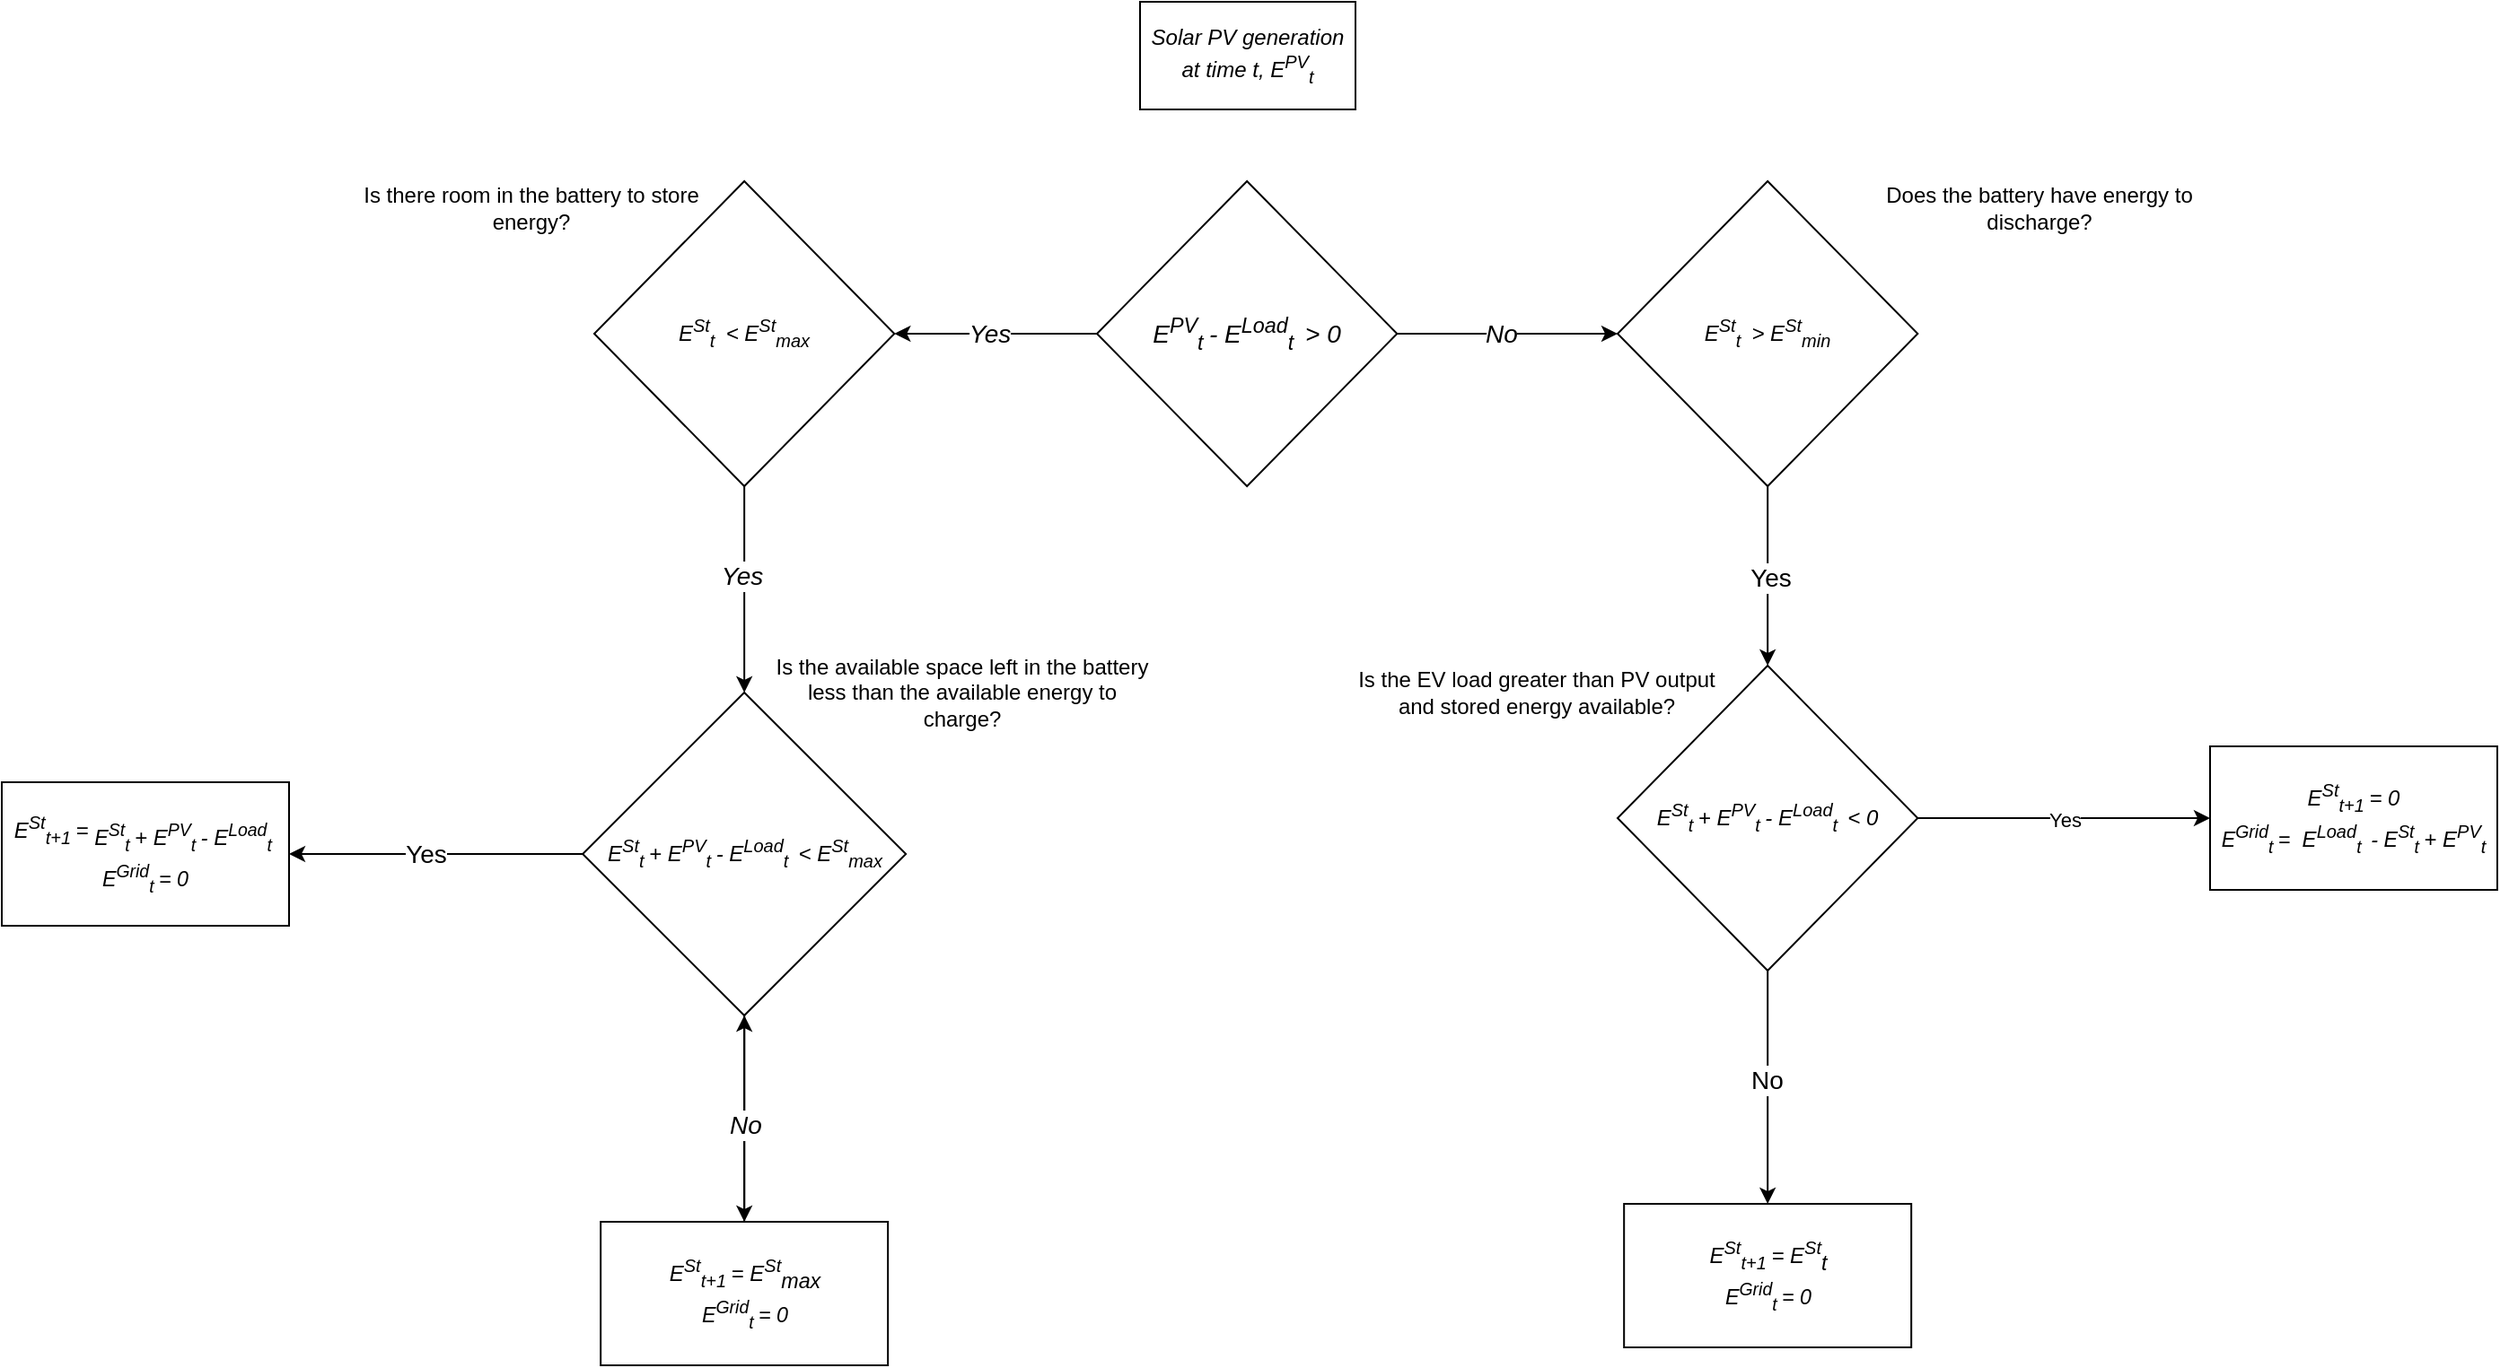 <mxfile version="21.6.5" type="github">
  <diagram name="Page-1" id="HNknkX7AArUWihxTNY1w">
    <mxGraphModel dx="1622" dy="543" grid="1" gridSize="10" guides="1" tooltips="1" connect="1" arrows="1" fold="1" page="1" pageScale="1" pageWidth="827" pageHeight="1169" math="0" shadow="0">
      <root>
        <mxCell id="0" />
        <mxCell id="1" parent="0" />
        <mxCell id="2dAe46BwtuLTPcBG57BH-3" value="Solar PV generation at time &lt;span&gt;t&lt;/span&gt;, E&lt;sup&gt;PV&lt;/sup&gt;&lt;sub&gt;t&lt;/sub&gt;" style="rounded=0;whiteSpace=wrap;html=1;fontStyle=2" parent="1" vertex="1">
          <mxGeometry x="354" y="110" width="120" height="60" as="geometry" />
        </mxCell>
        <mxCell id="2dAe46BwtuLTPcBG57BH-10" style="edgeStyle=orthogonalEdgeStyle;rounded=0;orthogonalLoop=1;jettySize=auto;html=1;fontStyle=2" parent="1" source="2dAe46BwtuLTPcBG57BH-7" target="2dAe46BwtuLTPcBG57BH-9" edge="1">
          <mxGeometry relative="1" as="geometry" />
        </mxCell>
        <mxCell id="2dAe46BwtuLTPcBG57BH-11" value="&lt;font style=&quot;font-size: 14px;&quot;&gt;Yes&lt;/font&gt;" style="edgeLabel;html=1;align=center;verticalAlign=middle;resizable=0;points=[];fontStyle=2" parent="2dAe46BwtuLTPcBG57BH-10" vertex="1" connectable="0">
          <mxGeometry x="0.3" y="1" relative="1" as="geometry">
            <mxPoint x="13" y="-1" as="offset" />
          </mxGeometry>
        </mxCell>
        <mxCell id="2dAe46BwtuLTPcBG57BH-13" style="edgeStyle=orthogonalEdgeStyle;rounded=0;orthogonalLoop=1;jettySize=auto;html=1;fontStyle=2" parent="1" source="2dAe46BwtuLTPcBG57BH-7" target="2dAe46BwtuLTPcBG57BH-12" edge="1">
          <mxGeometry relative="1" as="geometry" />
        </mxCell>
        <mxCell id="2dAe46BwtuLTPcBG57BH-15" value="&lt;font style=&quot;font-size: 14px;&quot;&gt;No&lt;/font&gt;" style="edgeLabel;html=1;align=center;verticalAlign=middle;resizable=0;points=[];fontStyle=2" parent="2dAe46BwtuLTPcBG57BH-13" vertex="1" connectable="0">
          <mxGeometry x="-0.054" y="-2" relative="1" as="geometry">
            <mxPoint y="-2" as="offset" />
          </mxGeometry>
        </mxCell>
        <mxCell id="2dAe46BwtuLTPcBG57BH-7" value="&lt;font style=&quot;font-size: 14px;&quot;&gt;E&lt;sup style=&quot;border-color: var(--border-color);&quot;&gt;PV&lt;/sup&gt;&lt;sub style=&quot;border-color: var(--border-color);&quot;&gt;t &lt;/sub&gt;&lt;span style=&quot;border-color: var(--border-color);&quot;&gt;-&amp;nbsp;&lt;/span&gt;E&lt;span style=&quot;border-color: var(--border-color);&quot;&gt;&lt;sup&gt;Load&lt;/sup&gt;&lt;/span&gt;&lt;sub style=&quot;border-color: var(--border-color);&quot;&gt;t &amp;nbsp;&lt;/sub&gt;&lt;span style=&quot;border-color: var(--border-color);&quot;&gt;&amp;gt; 0&lt;/span&gt;&lt;/font&gt;" style="rhombus;whiteSpace=wrap;html=1;fontStyle=2" parent="1" vertex="1">
          <mxGeometry x="330" y="210" width="167.17" height="170" as="geometry" />
        </mxCell>
        <mxCell id="2dAe46BwtuLTPcBG57BH-16" style="edgeStyle=orthogonalEdgeStyle;rounded=0;orthogonalLoop=1;jettySize=auto;html=1;entryX=0.5;entryY=0;entryDx=0;entryDy=0;fontStyle=2" parent="1" source="2dAe46BwtuLTPcBG57BH-9" target="2dAe46BwtuLTPcBG57BH-26" edge="1">
          <mxGeometry relative="1" as="geometry">
            <mxPoint x="133.59" y="545" as="targetPoint" />
          </mxGeometry>
        </mxCell>
        <mxCell id="2dAe46BwtuLTPcBG57BH-17" value="Yes" style="edgeLabel;html=1;align=center;verticalAlign=middle;resizable=0;points=[];fontSize=14;fontStyle=2" parent="2dAe46BwtuLTPcBG57BH-16" vertex="1" connectable="0">
          <mxGeometry x="-0.141" y="-2" relative="1" as="geometry">
            <mxPoint as="offset" />
          </mxGeometry>
        </mxCell>
        <mxCell id="2dAe46BwtuLTPcBG57BH-9" value="E&lt;sup style=&quot;border-color: var(--border-color);&quot;&gt;St&lt;/sup&gt;&lt;sub style=&quot;border-color: var(--border-color);&quot;&gt;t &lt;/sub&gt;&amp;nbsp;&amp;lt; E&lt;sup style=&quot;border-color: var(--border-color);&quot;&gt;St&lt;/sup&gt;&lt;sub style=&quot;border-color: var(--border-color);&quot;&gt;max&lt;/sub&gt;" style="rhombus;whiteSpace=wrap;html=1;fontStyle=2" parent="1" vertex="1">
          <mxGeometry x="50" y="210" width="167.17" height="170" as="geometry" />
        </mxCell>
        <mxCell id="2dAe46BwtuLTPcBG57BH-39" style="edgeStyle=orthogonalEdgeStyle;rounded=0;orthogonalLoop=1;jettySize=auto;html=1;entryX=0.5;entryY=0;entryDx=0;entryDy=0;" parent="1" source="2dAe46BwtuLTPcBG57BH-12" target="2dAe46BwtuLTPcBG57BH-22" edge="1">
          <mxGeometry relative="1" as="geometry" />
        </mxCell>
        <mxCell id="2dAe46BwtuLTPcBG57BH-40" value="Yes" style="edgeLabel;html=1;align=center;verticalAlign=middle;resizable=0;points=[];fontSize=14;" parent="2dAe46BwtuLTPcBG57BH-39" vertex="1" connectable="0">
          <mxGeometry x="0.023" y="1" relative="1" as="geometry">
            <mxPoint as="offset" />
          </mxGeometry>
        </mxCell>
        <mxCell id="2dAe46BwtuLTPcBG57BH-12" value="E&lt;sup style=&quot;border-color: var(--border-color);&quot;&gt;St&lt;/sup&gt;&lt;sub style=&quot;border-color: var(--border-color);&quot;&gt;t&amp;nbsp;&lt;/sub&gt;&amp;nbsp;&amp;gt; E&lt;sup style=&quot;border-color: var(--border-color);&quot;&gt;St&lt;/sup&gt;&lt;sub style=&quot;border-color: var(--border-color);&quot;&gt;min&lt;/sub&gt;" style="rhombus;whiteSpace=wrap;html=1;fontStyle=2" parent="1" vertex="1">
          <mxGeometry x="620" y="210" width="167.17" height="170" as="geometry" />
        </mxCell>
        <mxCell id="2dAe46BwtuLTPcBG57BH-42" style="edgeStyle=orthogonalEdgeStyle;rounded=0;orthogonalLoop=1;jettySize=auto;html=1;entryX=0.5;entryY=0;entryDx=0;entryDy=0;" parent="1" source="2dAe46BwtuLTPcBG57BH-22" target="2dAe46BwtuLTPcBG57BH-41" edge="1">
          <mxGeometry relative="1" as="geometry" />
        </mxCell>
        <mxCell id="2dAe46BwtuLTPcBG57BH-44" value="No" style="edgeLabel;html=1;align=center;verticalAlign=middle;resizable=0;points=[];fontSize=14;" parent="2dAe46BwtuLTPcBG57BH-42" vertex="1" connectable="0">
          <mxGeometry x="-0.072" y="-1" relative="1" as="geometry">
            <mxPoint as="offset" />
          </mxGeometry>
        </mxCell>
        <mxCell id="2dAe46BwtuLTPcBG57BH-46" style="edgeStyle=orthogonalEdgeStyle;rounded=0;orthogonalLoop=1;jettySize=auto;html=1;" parent="1" source="2dAe46BwtuLTPcBG57BH-22" target="2dAe46BwtuLTPcBG57BH-45" edge="1">
          <mxGeometry relative="1" as="geometry" />
        </mxCell>
        <mxCell id="2dAe46BwtuLTPcBG57BH-47" value="Yes" style="edgeLabel;html=1;align=center;verticalAlign=middle;resizable=0;points=[];" parent="2dAe46BwtuLTPcBG57BH-46" vertex="1" connectable="0">
          <mxGeometry x="0.003" y="-1" relative="1" as="geometry">
            <mxPoint as="offset" />
          </mxGeometry>
        </mxCell>
        <mxCell id="2dAe46BwtuLTPcBG57BH-22" value="&lt;font style=&quot;font-size: 12px;&quot;&gt;E&lt;sup style=&quot;border-color: var(--border-color);&quot;&gt;St&lt;/sup&gt;&lt;sub style=&quot;border-color: var(--border-color);&quot;&gt;t &lt;/sub&gt;&lt;span style=&quot;border-color: var(--border-color);&quot;&gt;+ E&lt;sup style=&quot;border-color: var(--border-color);&quot;&gt;PV&lt;/sup&gt;&lt;sub style=&quot;border-color: var(--border-color);&quot;&gt;t &lt;/sub&gt;-&amp;nbsp;&lt;/span&gt;E&lt;span style=&quot;border-color: var(--border-color);&quot;&gt;&lt;sup&gt;Load&lt;/sup&gt;&lt;/span&gt;&lt;sub style=&quot;border-color: var(--border-color);&quot;&gt;t &amp;nbsp;&lt;/sub&gt;&lt;span style=&quot;border-color: var(--border-color);&quot;&gt;&amp;lt; 0&lt;/span&gt;&lt;/font&gt;" style="rhombus;whiteSpace=wrap;html=1;fontStyle=2" parent="1" vertex="1">
          <mxGeometry x="620" y="480" width="167.17" height="170" as="geometry" />
        </mxCell>
        <mxCell id="2dAe46BwtuLTPcBG57BH-29" value="" style="edgeStyle=orthogonalEdgeStyle;rounded=0;orthogonalLoop=1;jettySize=auto;html=1;fontStyle=2" parent="1" source="2dAe46BwtuLTPcBG57BH-24" target="2dAe46BwtuLTPcBG57BH-26" edge="1">
          <mxGeometry relative="1" as="geometry" />
        </mxCell>
        <mxCell id="2dAe46BwtuLTPcBG57BH-24" value="&lt;span&gt;E&lt;sup style=&quot;border-color: var(--border-color);&quot;&gt;St&lt;/sup&gt;&lt;sub style=&quot;border-color: var(--border-color);&quot;&gt;t+1 &lt;/sub&gt;&lt;span style=&quot;border-color: var(--border-color);&quot;&gt;=&amp;nbsp;&lt;/span&gt;E&lt;sup style=&quot;border-color: var(--border-color);&quot;&gt;St&lt;/sup&gt;&lt;/span&gt;&lt;span style=&quot;border-color: var(--border-color); font-size: 14px;&quot;&gt;&lt;sub style=&quot;border-color: var(--border-color);&quot;&gt;&lt;span&gt;max&lt;br&gt;E&lt;sup style=&quot;border-color: var(--border-color);&quot;&gt;Grid&lt;/sup&gt;&lt;sub style=&quot;border-color: var(--border-color);&quot;&gt;t &lt;/sub&gt;= 0&lt;/span&gt;&lt;br&gt;&lt;/sub&gt;&lt;/span&gt;" style="rounded=0;whiteSpace=wrap;html=1;fontStyle=2" parent="1" vertex="1">
          <mxGeometry x="53.58" y="790" width="160" height="80" as="geometry" />
        </mxCell>
        <mxCell id="2dAe46BwtuLTPcBG57BH-28" style="edgeStyle=orthogonalEdgeStyle;rounded=0;orthogonalLoop=1;jettySize=auto;html=1;fontStyle=2" parent="1" source="2dAe46BwtuLTPcBG57BH-26" edge="1">
          <mxGeometry relative="1" as="geometry">
            <mxPoint x="133.58" y="790" as="targetPoint" />
          </mxGeometry>
        </mxCell>
        <mxCell id="2dAe46BwtuLTPcBG57BH-30" value="No" style="edgeLabel;html=1;align=center;verticalAlign=middle;resizable=0;points=[];fontStyle=2;fontSize=14;" parent="2dAe46BwtuLTPcBG57BH-28" vertex="1" connectable="0">
          <mxGeometry x="0.068" relative="1" as="geometry">
            <mxPoint as="offset" />
          </mxGeometry>
        </mxCell>
        <mxCell id="2dAe46BwtuLTPcBG57BH-32" style="edgeStyle=orthogonalEdgeStyle;rounded=0;orthogonalLoop=1;jettySize=auto;html=1;entryX=1;entryY=0.5;entryDx=0;entryDy=0;" parent="1" source="2dAe46BwtuLTPcBG57BH-26" target="2dAe46BwtuLTPcBG57BH-34" edge="1">
          <mxGeometry relative="1" as="geometry">
            <mxPoint x="-150" y="585" as="targetPoint" />
          </mxGeometry>
        </mxCell>
        <mxCell id="2dAe46BwtuLTPcBG57BH-33" value="Yes" style="edgeLabel;html=1;align=center;verticalAlign=middle;resizable=0;points=[];fontSize=14;" parent="2dAe46BwtuLTPcBG57BH-32" vertex="1" connectable="0">
          <mxGeometry x="0.119" y="2" relative="1" as="geometry">
            <mxPoint x="4" y="-2" as="offset" />
          </mxGeometry>
        </mxCell>
        <mxCell id="2dAe46BwtuLTPcBG57BH-26" value="E&lt;sup style=&quot;border-color: var(--border-color);&quot;&gt;St&lt;/sup&gt;&lt;sub style=&quot;border-color: var(--border-color);&quot;&gt;t&amp;nbsp;&lt;/sub&gt;+ E&lt;sup style=&quot;border-color: var(--border-color);&quot;&gt;PV&lt;/sup&gt;&lt;sub style=&quot;border-color: var(--border-color);&quot;&gt;t&amp;nbsp;&lt;/sub&gt;-&amp;nbsp;E&lt;sup style=&quot;border-color: var(--border-color);&quot;&gt;Load&lt;/sup&gt;&lt;sub style=&quot;border-color: var(--border-color);&quot;&gt;t &amp;nbsp;&lt;/sub&gt;&lt;span style=&quot;border-color: var(--border-color);&quot;&gt;&amp;lt;&amp;nbsp;&lt;/span&gt;E&lt;sup style=&quot;border-color: var(--border-color);&quot;&gt;St&lt;/sup&gt;&lt;sub style=&quot;border-color: var(--border-color);&quot;&gt;max&lt;/sub&gt;" style="rhombus;whiteSpace=wrap;html=1;fontStyle=2" parent="1" vertex="1">
          <mxGeometry x="43.58" y="495" width="180" height="180" as="geometry" />
        </mxCell>
        <mxCell id="2dAe46BwtuLTPcBG57BH-34" value="&lt;span&gt;E&lt;sup style=&quot;border-color: var(--border-color);&quot;&gt;St&lt;/sup&gt;&lt;sub style=&quot;border-color: var(--border-color);&quot;&gt;t+1 &lt;/sub&gt;&lt;span style=&quot;border-color: var(--border-color);&quot;&gt;=&amp;nbsp;&lt;/span&gt;&lt;/span&gt;&lt;span style=&quot;border-color: var(--border-color); font-size: 14px;&quot;&gt;&lt;sub style=&quot;border-color: var(--border-color);&quot;&gt;E&lt;sup style=&quot;border-color: var(--border-color);&quot;&gt;St&lt;/sup&gt;&lt;sub style=&quot;border-color: var(--border-color);&quot;&gt;t&amp;nbsp;&lt;/sub&gt;&lt;span style=&quot;font-size: 12px;&quot;&gt;+ E&lt;/span&gt;&lt;sup style=&quot;border-color: var(--border-color);&quot;&gt;PV&lt;/sup&gt;&lt;sub style=&quot;border-color: var(--border-color);&quot;&gt;t&amp;nbsp;&lt;/sub&gt;&lt;span style=&quot;font-size: 12px;&quot;&gt;-&amp;nbsp;E&lt;/span&gt;&lt;sup style=&quot;border-color: var(--border-color);&quot;&gt;Load&lt;/sup&gt;&lt;sub style=&quot;border-color: var(--border-color);&quot;&gt;t&amp;nbsp;&lt;/sub&gt;&lt;span&gt;&lt;br&gt;E&lt;sup style=&quot;border-color: var(--border-color);&quot;&gt;Grid&lt;/sup&gt;&lt;sub style=&quot;border-color: var(--border-color);&quot;&gt;t &lt;/sub&gt;= 0&lt;/span&gt;&lt;br&gt;&lt;/sub&gt;&lt;/span&gt;" style="rounded=0;whiteSpace=wrap;html=1;fontStyle=2" parent="1" vertex="1">
          <mxGeometry x="-280" y="545" width="160" height="80" as="geometry" />
        </mxCell>
        <mxCell id="2dAe46BwtuLTPcBG57BH-41" value="&lt;span&gt;E&lt;sup style=&quot;border-color: var(--border-color);&quot;&gt;St&lt;/sup&gt;&lt;sub style=&quot;border-color: var(--border-color);&quot;&gt;t+1 &lt;/sub&gt;&lt;span style=&quot;border-color: var(--border-color);&quot;&gt;=&amp;nbsp;&lt;/span&gt;E&lt;sup style=&quot;border-color: var(--border-color);&quot;&gt;St&lt;/sup&gt;&lt;/span&gt;&lt;span style=&quot;border-color: var(--border-color); font-size: 14px;&quot;&gt;&lt;sub style=&quot;border-color: var(--border-color);&quot;&gt;&lt;span&gt;t&lt;br&gt;E&lt;sup style=&quot;border-color: var(--border-color);&quot;&gt;Grid&lt;/sup&gt;&lt;sub style=&quot;border-color: var(--border-color);&quot;&gt;t &lt;/sub&gt;= 0&lt;/span&gt;&lt;br&gt;&lt;/sub&gt;&lt;/span&gt;" style="rounded=0;whiteSpace=wrap;html=1;fontStyle=2" parent="1" vertex="1">
          <mxGeometry x="623.59" y="780" width="160" height="80" as="geometry" />
        </mxCell>
        <mxCell id="2dAe46BwtuLTPcBG57BH-45" value="&lt;span&gt;E&lt;sup style=&quot;border-color: var(--border-color);&quot;&gt;St&lt;/sup&gt;&lt;sub style=&quot;border-color: var(--border-color);&quot;&gt;t+1 &lt;/sub&gt;&lt;span style=&quot;border-color: var(--border-color);&quot;&gt;= 0&lt;/span&gt;&lt;/span&gt;&lt;span style=&quot;border-color: var(--border-color); font-size: 14px;&quot;&gt;&lt;sub style=&quot;border-color: var(--border-color);&quot;&gt;&lt;span&gt;&lt;br&gt;E&lt;sup style=&quot;border-color: var(--border-color);&quot;&gt;Grid&lt;/sup&gt;&lt;sub style=&quot;border-color: var(--border-color);&quot;&gt;t &lt;/sub&gt;=&amp;nbsp;&lt;/span&gt;&lt;span style=&quot;border-color: var(--border-color); font-size: 12px;&quot;&gt;&amp;nbsp;&lt;/span&gt;&lt;span style=&quot;font-size: 12px;&quot;&gt;E&lt;/span&gt;&lt;span style=&quot;border-color: var(--border-color); font-size: 12px;&quot;&gt;&lt;sup style=&quot;border-color: var(--border-color);&quot;&gt;Load&lt;/sup&gt;&lt;/span&gt;&lt;sub style=&quot;border-color: var(--border-color);&quot;&gt;t &amp;nbsp;&lt;/sub&gt;- E&lt;sup style=&quot;border-color: var(--border-color);&quot;&gt;St&lt;/sup&gt;&lt;sub style=&quot;border-color: var(--border-color);&quot;&gt;t&amp;nbsp;&lt;/sub&gt;&lt;span style=&quot;border-color: var(--border-color); font-size: 12px;&quot;&gt;+ E&lt;sup style=&quot;border-color: var(--border-color);&quot;&gt;PV&lt;/sup&gt;&lt;sub style=&quot;border-color: var(--border-color);&quot;&gt;t&lt;/sub&gt;&lt;/span&gt;&lt;br&gt;&lt;/sub&gt;&lt;/span&gt;" style="rounded=0;whiteSpace=wrap;html=1;fontStyle=2" parent="1" vertex="1">
          <mxGeometry x="950" y="525" width="160" height="80" as="geometry" />
        </mxCell>
        <mxCell id="tpE4AOjTWwSBI5HZXIp6-1" value="Is the EV load greater than PV output and stored energy available?" style="text;strokeColor=none;align=center;fillColor=none;html=1;verticalAlign=middle;whiteSpace=wrap;rounded=0;" vertex="1" parent="1">
          <mxGeometry x="470" y="480" width="210" height="30" as="geometry" />
        </mxCell>
        <mxCell id="tpE4AOjTWwSBI5HZXIp6-2" value="Does the battery have energy to discharge?" style="text;strokeColor=none;align=center;fillColor=none;html=1;verticalAlign=middle;whiteSpace=wrap;rounded=0;" vertex="1" parent="1">
          <mxGeometry x="750" y="210" width="210" height="30" as="geometry" />
        </mxCell>
        <mxCell id="tpE4AOjTWwSBI5HZXIp6-3" value="Is there room in the battery to store energy?" style="text;strokeColor=none;align=center;fillColor=none;html=1;verticalAlign=middle;whiteSpace=wrap;rounded=0;" vertex="1" parent="1">
          <mxGeometry x="-90" y="210" width="210" height="30" as="geometry" />
        </mxCell>
        <mxCell id="tpE4AOjTWwSBI5HZXIp6-4" value="Is the available space left in the battery less than the available energy to charge?" style="text;strokeColor=none;align=center;fillColor=none;html=1;verticalAlign=middle;whiteSpace=wrap;rounded=0;" vertex="1" parent="1">
          <mxGeometry x="150" y="480" width="210" height="30" as="geometry" />
        </mxCell>
      </root>
    </mxGraphModel>
  </diagram>
</mxfile>
